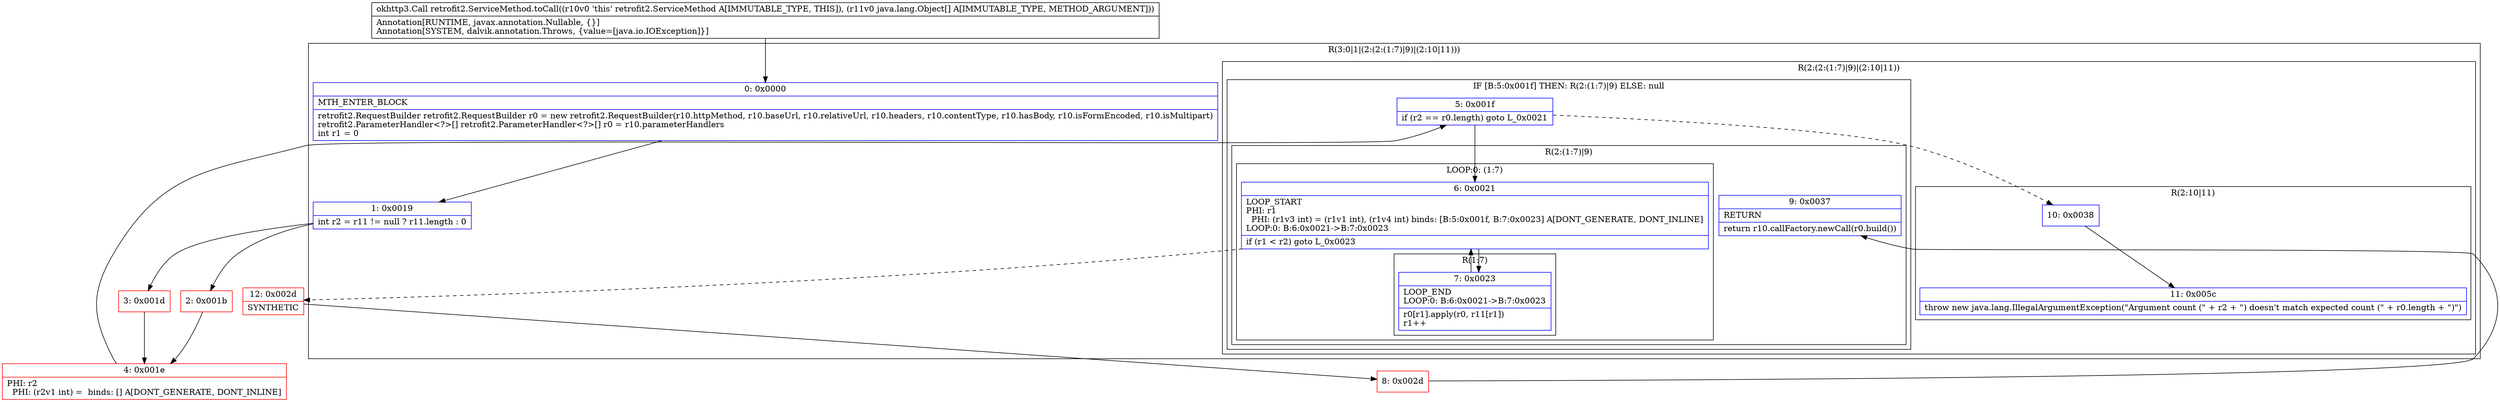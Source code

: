 digraph "CFG forretrofit2.ServiceMethod.toCall([Ljava\/lang\/Object;)Lokhttp3\/Call;" {
subgraph cluster_Region_928534523 {
label = "R(3:0|1|(2:(2:(1:7)|9)|(2:10|11)))";
node [shape=record,color=blue];
Node_0 [shape=record,label="{0\:\ 0x0000|MTH_ENTER_BLOCK\l|retrofit2.RequestBuilder retrofit2.RequestBuilder r0 = new retrofit2.RequestBuilder(r10.httpMethod, r10.baseUrl, r10.relativeUrl, r10.headers, r10.contentType, r10.hasBody, r10.isFormEncoded, r10.isMultipart)\lretrofit2.ParameterHandler\<?\>[] retrofit2.ParameterHandler\<?\>[] r0 = r10.parameterHandlers\lint r1 = 0\l}"];
Node_1 [shape=record,label="{1\:\ 0x0019|int r2 = r11 != null ? r11.length : 0\l}"];
subgraph cluster_Region_285559016 {
label = "R(2:(2:(1:7)|9)|(2:10|11))";
node [shape=record,color=blue];
subgraph cluster_IfRegion_1619433453 {
label = "IF [B:5:0x001f] THEN: R(2:(1:7)|9) ELSE: null";
node [shape=record,color=blue];
Node_5 [shape=record,label="{5\:\ 0x001f|if (r2 == r0.length) goto L_0x0021\l}"];
subgraph cluster_Region_1174291198 {
label = "R(2:(1:7)|9)";
node [shape=record,color=blue];
subgraph cluster_LoopRegion_1837286218 {
label = "LOOP:0: (1:7)";
node [shape=record,color=blue];
Node_6 [shape=record,label="{6\:\ 0x0021|LOOP_START\lPHI: r1 \l  PHI: (r1v3 int) = (r1v1 int), (r1v4 int) binds: [B:5:0x001f, B:7:0x0023] A[DONT_GENERATE, DONT_INLINE]\lLOOP:0: B:6:0x0021\-\>B:7:0x0023\l|if (r1 \< r2) goto L_0x0023\l}"];
subgraph cluster_Region_659287205 {
label = "R(1:7)";
node [shape=record,color=blue];
Node_7 [shape=record,label="{7\:\ 0x0023|LOOP_END\lLOOP:0: B:6:0x0021\-\>B:7:0x0023\l|r0[r1].apply(r0, r11[r1])\lr1++\l}"];
}
}
Node_9 [shape=record,label="{9\:\ 0x0037|RETURN\l|return r10.callFactory.newCall(r0.build())\l}"];
}
}
subgraph cluster_Region_366226321 {
label = "R(2:10|11)";
node [shape=record,color=blue];
Node_10 [shape=record,label="{10\:\ 0x0038}"];
Node_11 [shape=record,label="{11\:\ 0x005c|throw new java.lang.IllegalArgumentException(\"Argument count (\" + r2 + \") doesn't match expected count (\" + r0.length + \")\")\l}"];
}
}
}
Node_2 [shape=record,color=red,label="{2\:\ 0x001b}"];
Node_3 [shape=record,color=red,label="{3\:\ 0x001d}"];
Node_4 [shape=record,color=red,label="{4\:\ 0x001e|PHI: r2 \l  PHI: (r2v1 int) =  binds: [] A[DONT_GENERATE, DONT_INLINE]\l}"];
Node_8 [shape=record,color=red,label="{8\:\ 0x002d}"];
Node_12 [shape=record,color=red,label="{12\:\ 0x002d|SYNTHETIC\l}"];
MethodNode[shape=record,label="{okhttp3.Call retrofit2.ServiceMethod.toCall((r10v0 'this' retrofit2.ServiceMethod A[IMMUTABLE_TYPE, THIS]), (r11v0 java.lang.Object[] A[IMMUTABLE_TYPE, METHOD_ARGUMENT]))  | Annotation[RUNTIME, javax.annotation.Nullable, \{\}]\lAnnotation[SYSTEM, dalvik.annotation.Throws, \{value=[java.io.IOException]\}]\l}"];
MethodNode -> Node_0;
Node_0 -> Node_1;
Node_1 -> Node_2;
Node_1 -> Node_3;
Node_5 -> Node_6;
Node_5 -> Node_10[style=dashed];
Node_6 -> Node_7;
Node_6 -> Node_12[style=dashed];
Node_7 -> Node_6;
Node_10 -> Node_11;
Node_2 -> Node_4;
Node_3 -> Node_4;
Node_4 -> Node_5;
Node_8 -> Node_9;
Node_12 -> Node_8;
}

